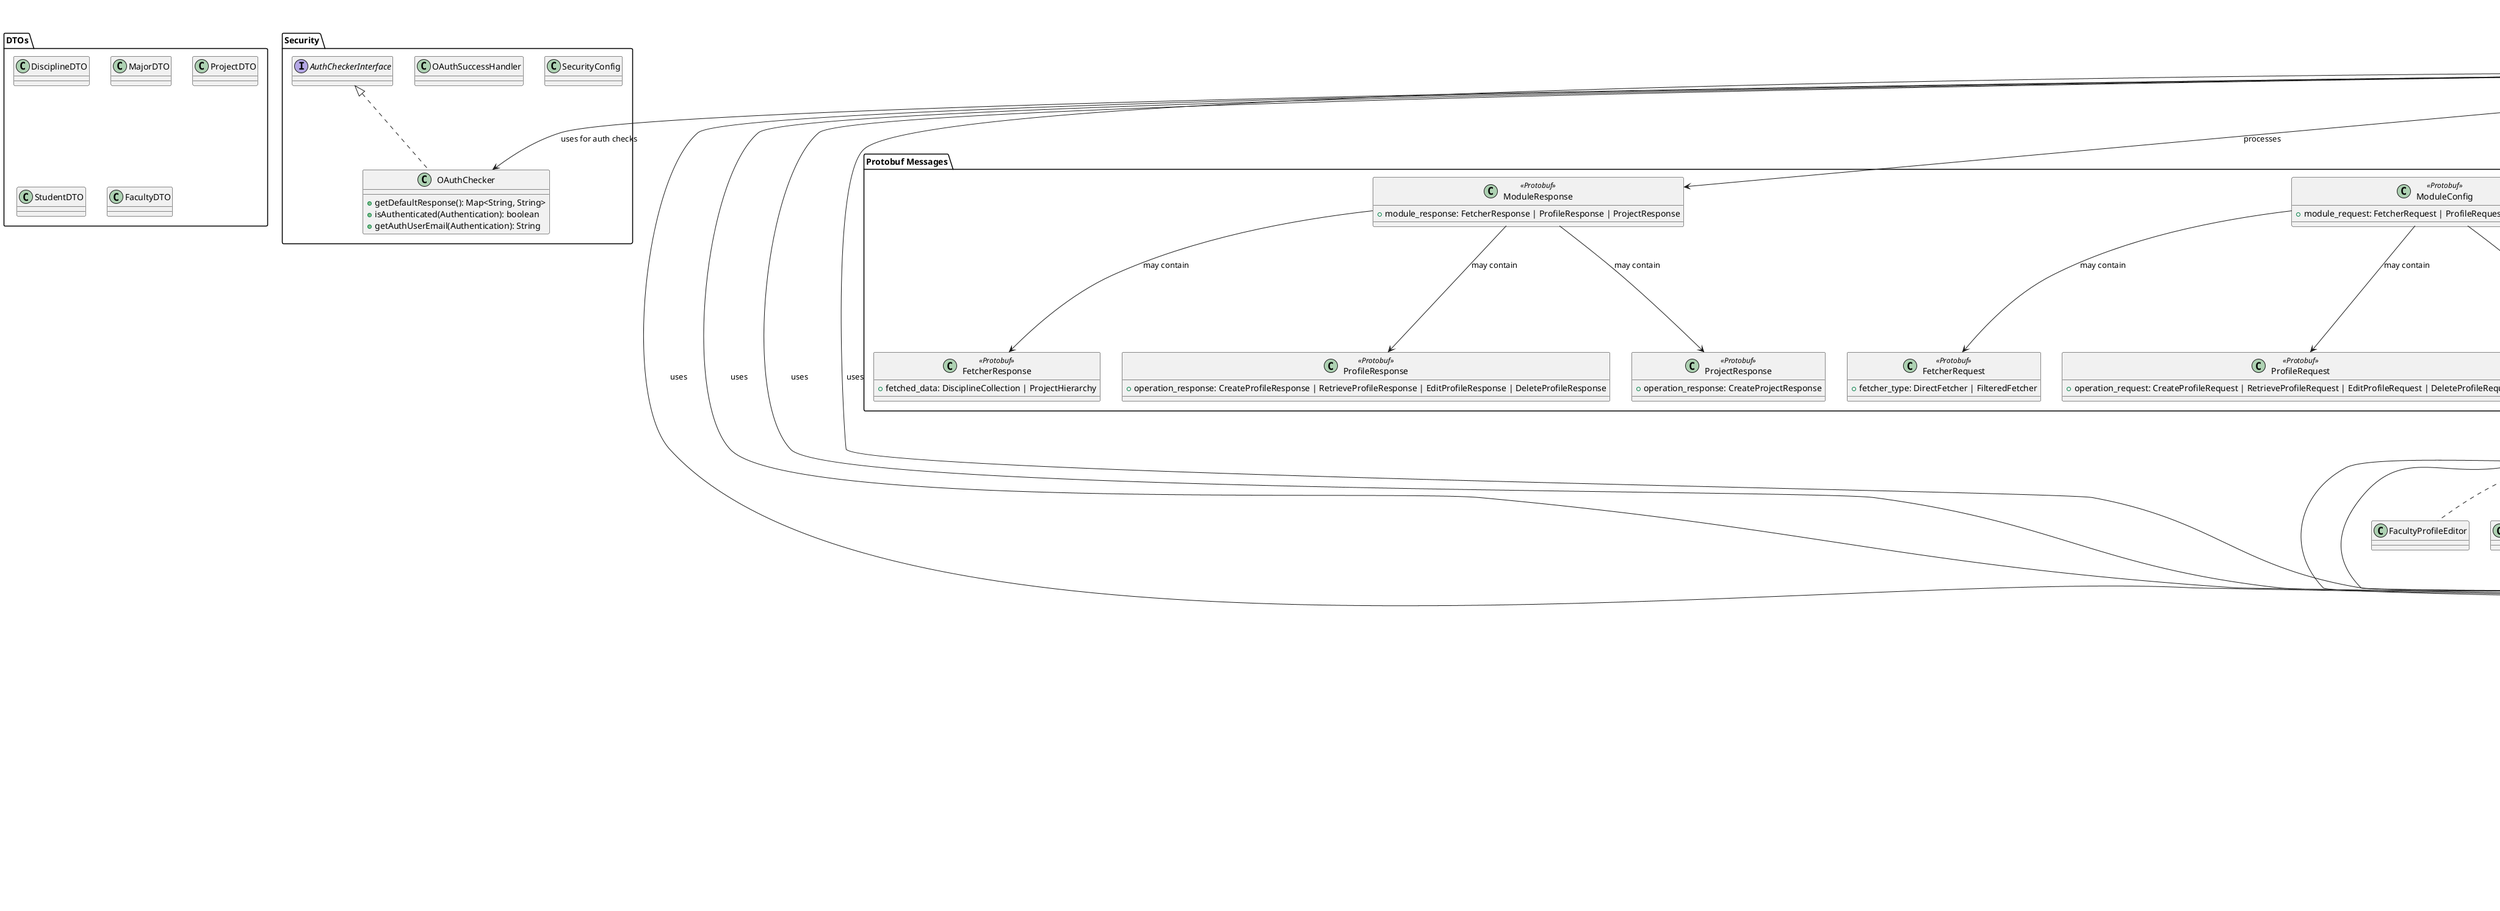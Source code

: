 @startuml OUR Search Backend Architecture

' Package definitions
package "Gateway Layer" {
  class GatewayController {
    + getProjects(): ResponseEntity<List<DisciplineDTO>>
    + getStudents(): ResponseEntity<List<DisciplineDTO>>
    + createStudent(RequestDTO): ResponseEntity
    + createFaculty(RequestDTO): ResponseEntity
    + createProject(RequestDTO): ResponseEntity
  }

  class ModuleInvoker {
    - Map<Class<?>, ModuleController> moduleControllerMap
    + processConfig(ModuleConfig): ModuleResponse
    - validateConfig(ModuleConfig)
    - getRequestClass(ModuleConfig): Class<?>
  }
}

package "Core Module" {
  interface ModuleController {
    + processConfig(ModuleConfig): ModuleResponse
  }
}

package "Fetcher Module" {
  class FetcherModuleController {
    - Map<DirectType, Fetcher> directTypeFetcherMap
    - Map<FilteredType, Fetcher> filteredTypeFetcherMap
    + processConfig(ModuleConfig): ModuleResponse
    - handleDirectFetcher(FetcherRequest): FetcherResponse
    - handleFilteredFetcher(FetcherRequest): FetcherResponse
    - validateConfig(ModuleConfig)
  }

  interface Fetcher {
    + fetch(FetcherRequest): FetcherResponse
  }

  class DisciplineFetcher {
    + fetch(FetcherRequest): FetcherResponse
    - validateRequest(FetcherRequest)
  }

  class ProjectFetcher {
    + fetch(FetcherRequest): FetcherResponse
    - buildDisciplineWithMajors(Discipline): DisciplineWithMajors
    - buildMajorWithProjects(Major, Integer): MajorWithEntityCollection
    - validateRequest(FetcherRequest)
  }

  class StudentFetcher {
    + fetch(FetcherRequest): FetcherResponse
    - buildDisciplineWithMajors(Discipline): DisciplineWithMajors
    - buildMajorWithStudents(Major): MajorWithEntityCollection
    - validateRequest(FetcherRequest)
  }
}

package "Profile Module" {
  class ProfileModuleController {
    - Map<ProfileTypeCase, ProfileCreator> profileCreatorMap
    - Map<UserRole, ProfileRetriever> profileRetrieverMap
    - Map<UserRole, ProfileEditor> profileEditorMap
    - Map<UserRole, ProfileDeleter> profileDeleterMap
    + processConfig(ModuleConfig): ModuleResponse
    - handleProfileCreation(CreateProfileRequest): CreateProfileResponse
    - handleProfileRetrieval(RetrieveProfileRequest): RetrieveProfileResponse
    - handleProfileEditing(EditProfileRequest): EditProfileResponse
    - handleProfileDeletion(DeleteProfileRequest): DeleteProfileResponse
    - validateConfig(ModuleConfig)
  }

  interface ProfileCreator {
    + createProfile(CreateProfileRequest): CreateProfileResponse
  }

  interface ProfileRetriever {
    + retrieveProfile(RetrieveProfileRequest): RetrieveProfileResponse
  }

  interface ProfileEditor {
    + editProfile(EditProfileRequest): EditProfileResponse
  }

  interface ProfileDeleter {
    + deleteProfile(DeleteProfileRequest): DeleteProfileResponse
  }

  class StudentProfileCreator {
    + createProfile(CreateProfileRequest): CreateProfileResponse
    - validateRequest(CreateProfileRequest)
    - validateStudentData(StudentProto)
  }

  class FacultyProfileCreator {
    + createProfile(CreateProfileRequest): CreateProfileResponse
    - validateRequest(CreateProfileRequest)
    - validateFacultyData(FacultyProto)
  }

  class StudentProfileRetriever {
    + retrieveProfile(RetrieveProfileRequest): RetrieveProfileResponse
    - validateRequest(RetrieveProfileRequest)
  }

  class FacultyProfileRetriever {
    + retrieveProfile(RetrieveProfileRequest): RetrieveProfileResponse
    - validateRequest(RetrieveProfileRequest)
    - validateUserRole(String)
  }
}

package "Project Module" {
  class ProjectModuleController {
    + processConfig(ModuleConfig): ModuleResponse
    - validateConfig(ModuleConfig)
  }

  class ProjectCreator {
    + createProject(CreateProjectRequest): CreateProjectResponse
    - validateRequest(CreateProjectRequest)
    - validateProjectData(ProjectProto)
  }
}

package "Database Layer" {
  package "Entities" {
    class Student
    class Faculty
    class Project
    class Department
    class Major
    class Discipline
    class ResearchPeriod
    class UmbrellaTopic
    class User {
      - userRole: UserRole
    }
  }

  package "Repositories" {
    interface StudentRepository
    interface FacultyRepository
    interface ProjectRepository
    interface DepartmentRepository
    interface MajorRepository
    interface DisciplineRepository
    interface ResearchPeriodRepository
    interface UmbrellaTopicRepository
    interface UserRepository
  }

  package "Services" {
    class StudentService
    class FacultyService
    class ProjectService
    class DepartmentService
    class MajorService
    class DisciplineService
    class ResearchPeriodService
    class UmbrellaTopicService
    class UserService
  }

  enum UserRole {
    STUDENT
    FACULTY
  }
}

package "Security" {
  class SecurityConfig
  class OAuthSuccessHandler
  class OAuthChecker implements AuthCheckerInterface {
    + getDefaultResponse(): Map<String, String>
    + isAuthenticated(Authentication): boolean
    + getAuthUserEmail(Authentication): String
  }
  interface AuthCheckerInterface
}

package "DTOs" {
  class DisciplineDTO
  class MajorDTO
  class ProjectDTO
  class StudentDTO
  class FacultyDTO
}

package "Protobuf Messages" {
  class ModuleConfig <<Protobuf>> {
    + module_request: FetcherRequest | ProfileRequest | ProjectRequest
  }

  class ModuleResponse <<Protobuf>> {
    + module_response: FetcherResponse | ProfileResponse | ProjectResponse
  }

  class FetcherRequest <<Protobuf>> {
    + fetcher_type: DirectFetcher | FilteredFetcher
  }

  class FetcherResponse <<Protobuf>> {
    + fetched_data: DisciplineCollection | ProjectHierarchy
  }

  class ProfileRequest <<Protobuf>> {
    + operation_request: CreateProfileRequest | RetrieveProfileRequest | EditProfileRequest | DeleteProfileRequest
  }

  class ProfileResponse <<Protobuf>> {
    + operation_response: CreateProfileResponse | RetrieveProfileResponse | EditProfileResponse | DeleteProfileResponse
  }

  class ProjectRequest <<Protobuf>> {
    + operation_request: CreateProjectRequest
  }

  class ProjectResponse <<Protobuf>> {
    + operation_response: CreateProjectResponse
  }
}

' Interface Implementations
ModuleController <|.. FetcherModuleController
ModuleController <|.. ProfileModuleController
ModuleController <|.. ProjectModuleController
ModuleController <|.. ModuleInvoker

Fetcher <|.. DisciplineFetcher
Fetcher <|.. ProjectFetcher
Fetcher <|.. StudentFetcher

ProfileCreator <|.. StudentProfileCreator
ProfileCreator <|.. FacultyProfileCreator
ProfileRetriever <|.. StudentProfileRetriever
ProfileRetriever <|.. FacultyProfileRetriever
ProfileEditor <|.. StudentProfileEditor : not shown
ProfileEditor <|.. FacultyProfileEditor : not shown
ProfileDeleter <|.. StudentProfileDeleter : not shown
ProfileDeleter <|.. FacultyProfileDeleter : not shown

' Gateway Layer Relationships
GatewayController --> ModuleInvoker : uses
GatewayController --> ModuleConfig : constructs
GatewayController --> ModuleResponse : processes
GatewayController --> OAuthChecker : uses for auth checks
GatewayController --> UserService : uses
GatewayController --> DepartmentService : uses
GatewayController --> DisciplineService : uses
GatewayController --> MajorService : uses
GatewayController --> ResearchPeriodService : uses
GatewayController --> UmbrellaTopicService : uses

ModuleInvoker --> FetcherModuleController : delegates fetcher requests
ModuleInvoker --> ProfileModuleController : delegates profile requests
ModuleInvoker --> ProjectModuleController : delegates project requests

' Fetcher Module Relationships
FetcherModuleController --> DisciplineFetcher : delegates DIRECT_TYPE_DISCIPLINES
FetcherModuleController --> ProjectFetcher : delegates FILTERED_TYPE_PROJECTS
FetcherModuleController --> StudentFetcher : delegates FILTERED_TYPE_STUDENTS

DisciplineFetcher --> DisciplineService : uses
ProjectFetcher --> DisciplineService : uses
ProjectFetcher --> MajorService : uses
ProjectFetcher --> ProjectService : uses
StudentFetcher --> DisciplineService : uses
StudentFetcher --> MajorService : uses
StudentFetcher --> StudentService : uses

' Profile Module Relationships
ProfileModuleController --> StudentProfileCreator : delegates student creation
ProfileModuleController --> FacultyProfileCreator : delegates faculty creation
ProfileModuleController --> StudentProfileRetriever : delegates student retrieval
ProfileModuleController --> FacultyProfileRetriever : delegates faculty retrieval
ProfileModuleController --> UserService : uses

StudentProfileCreator --> StudentService : uses
StudentProfileCreator --> MajorService : uses
StudentProfileCreator --> ResearchPeriodService : uses
StudentProfileCreator --> UserService : uses
FacultyProfileCreator --> FacultyService : uses
FacultyProfileCreator --> DepartmentService : uses
FacultyProfileCreator --> UserService : uses

StudentProfileRetriever --> StudentService : uses
FacultyProfileRetriever --> FacultyService : uses
FacultyProfileRetriever --> ProjectService : uses
FacultyProfileRetriever --> UserService : uses

' Project Module Relationships
ProjectModuleController --> ProjectCreator : delegates project creation
ProjectCreator --> ProjectService : uses
ProjectCreator --> FacultyService : uses
ProjectCreator --> MajorService : uses
ProjectCreator --> UmbrellaTopicService : uses
ProjectCreator --> ResearchPeriodService : uses

' Database Service-Repository Relationships
StudentService --> StudentRepository : uses
FacultyService --> FacultyRepository : uses
ProjectService --> ProjectRepository : uses
DepartmentService --> DepartmentRepository : uses
MajorService --> MajorRepository : uses
DisciplineService --> DisciplineRepository : uses
ResearchPeriodService --> ResearchPeriodRepository : uses
UmbrellaTopicService --> UmbrellaTopicRepository : uses
UserService --> UserRepository : uses

' Entity Relationships (simplified)
Student "*" -- "*" Major : has
Student "*" -- "*" ResearchPeriod : interested in
Faculty "*" -- "*" Department : belongs to
Project "*" -- "*" Major : requires
Project "*" -- "*" UmbrellaTopic : categorized by
Project "*" -- "*" ResearchPeriod : available in
Project "*" -- "1" Faculty : owned by
Major "*" -- "*" Discipline : belongs to

' Protobuf Message Relationships
ModuleConfig --> FetcherRequest : may contain
ModuleConfig --> ProfileRequest : may contain
ModuleConfig --> ProjectRequest : may contain
ModuleResponse --> FetcherResponse : may contain
ModuleResponse --> ProfileResponse : may contain
ModuleResponse --> ProjectResponse : may contain

@enduml